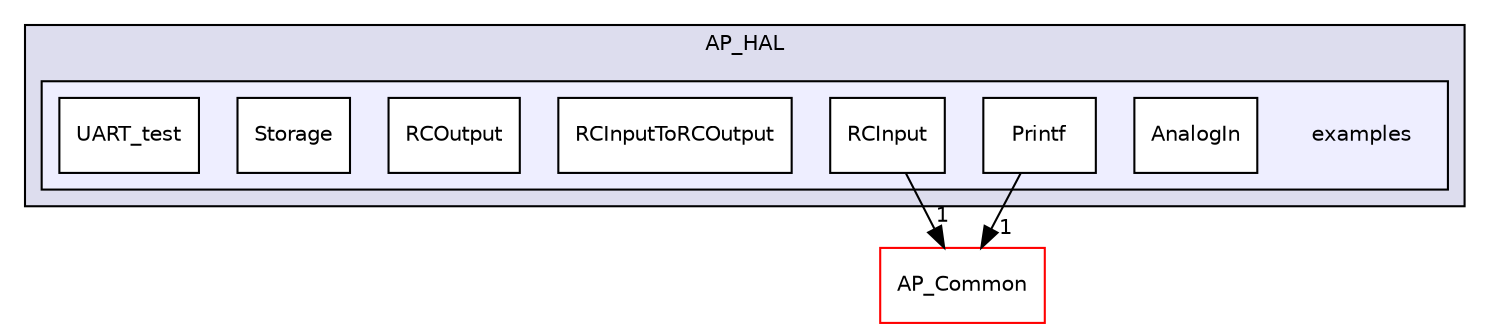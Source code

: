 digraph "libraries/AP_HAL/examples" {
  compound=true
  node [ fontsize="10", fontname="Helvetica"];
  edge [ labelfontsize="10", labelfontname="Helvetica"];
  subgraph clusterdir_1cbc10423b2512b31103883361e0123b {
    graph [ bgcolor="#ddddee", pencolor="black", label="AP_HAL" fontname="Helvetica", fontsize="10", URL="dir_1cbc10423b2512b31103883361e0123b.html"]
  subgraph clusterdir_f7f5157e56f55124705528a97fcdff61 {
    graph [ bgcolor="#eeeeff", pencolor="black", label="" URL="dir_f7f5157e56f55124705528a97fcdff61.html"];
    dir_f7f5157e56f55124705528a97fcdff61 [shape=plaintext label="examples"];
    dir_6488de7c24c75e66a26dc394cb04710d [shape=box label="AnalogIn" color="black" fillcolor="white" style="filled" URL="dir_6488de7c24c75e66a26dc394cb04710d.html"];
    dir_aca988a577dc1d0948e483110b608925 [shape=box label="Printf" color="black" fillcolor="white" style="filled" URL="dir_aca988a577dc1d0948e483110b608925.html"];
    dir_ba2f949c0bc585a8db3bb2077c661a11 [shape=box label="RCInput" color="black" fillcolor="white" style="filled" URL="dir_ba2f949c0bc585a8db3bb2077c661a11.html"];
    dir_a7daa5cbb9389e4e6cf23accf9bbbaff [shape=box label="RCInputToRCOutput" color="black" fillcolor="white" style="filled" URL="dir_a7daa5cbb9389e4e6cf23accf9bbbaff.html"];
    dir_2b1c4eab00cbd1ca7bdef6eaab6a8c4f [shape=box label="RCOutput" color="black" fillcolor="white" style="filled" URL="dir_2b1c4eab00cbd1ca7bdef6eaab6a8c4f.html"];
    dir_09440f59fc839aa0c64fd67f42fc8ba0 [shape=box label="Storage" color="black" fillcolor="white" style="filled" URL="dir_09440f59fc839aa0c64fd67f42fc8ba0.html"];
    dir_66c5cbb45a389e52f66bf5647d15ea39 [shape=box label="UART_test" color="black" fillcolor="white" style="filled" URL="dir_66c5cbb45a389e52f66bf5647d15ea39.html"];
  }
  }
  dir_df3f4256615fd4197927a84a019a8bd8 [shape=box label="AP_Common" fillcolor="white" style="filled" color="red" URL="dir_df3f4256615fd4197927a84a019a8bd8.html"];
  dir_aca988a577dc1d0948e483110b608925->dir_df3f4256615fd4197927a84a019a8bd8 [headlabel="1", labeldistance=1.5 headhref="dir_000057_000030.html"];
  dir_ba2f949c0bc585a8db3bb2077c661a11->dir_df3f4256615fd4197927a84a019a8bd8 [headlabel="1", labeldistance=1.5 headhref="dir_000058_000030.html"];
}

